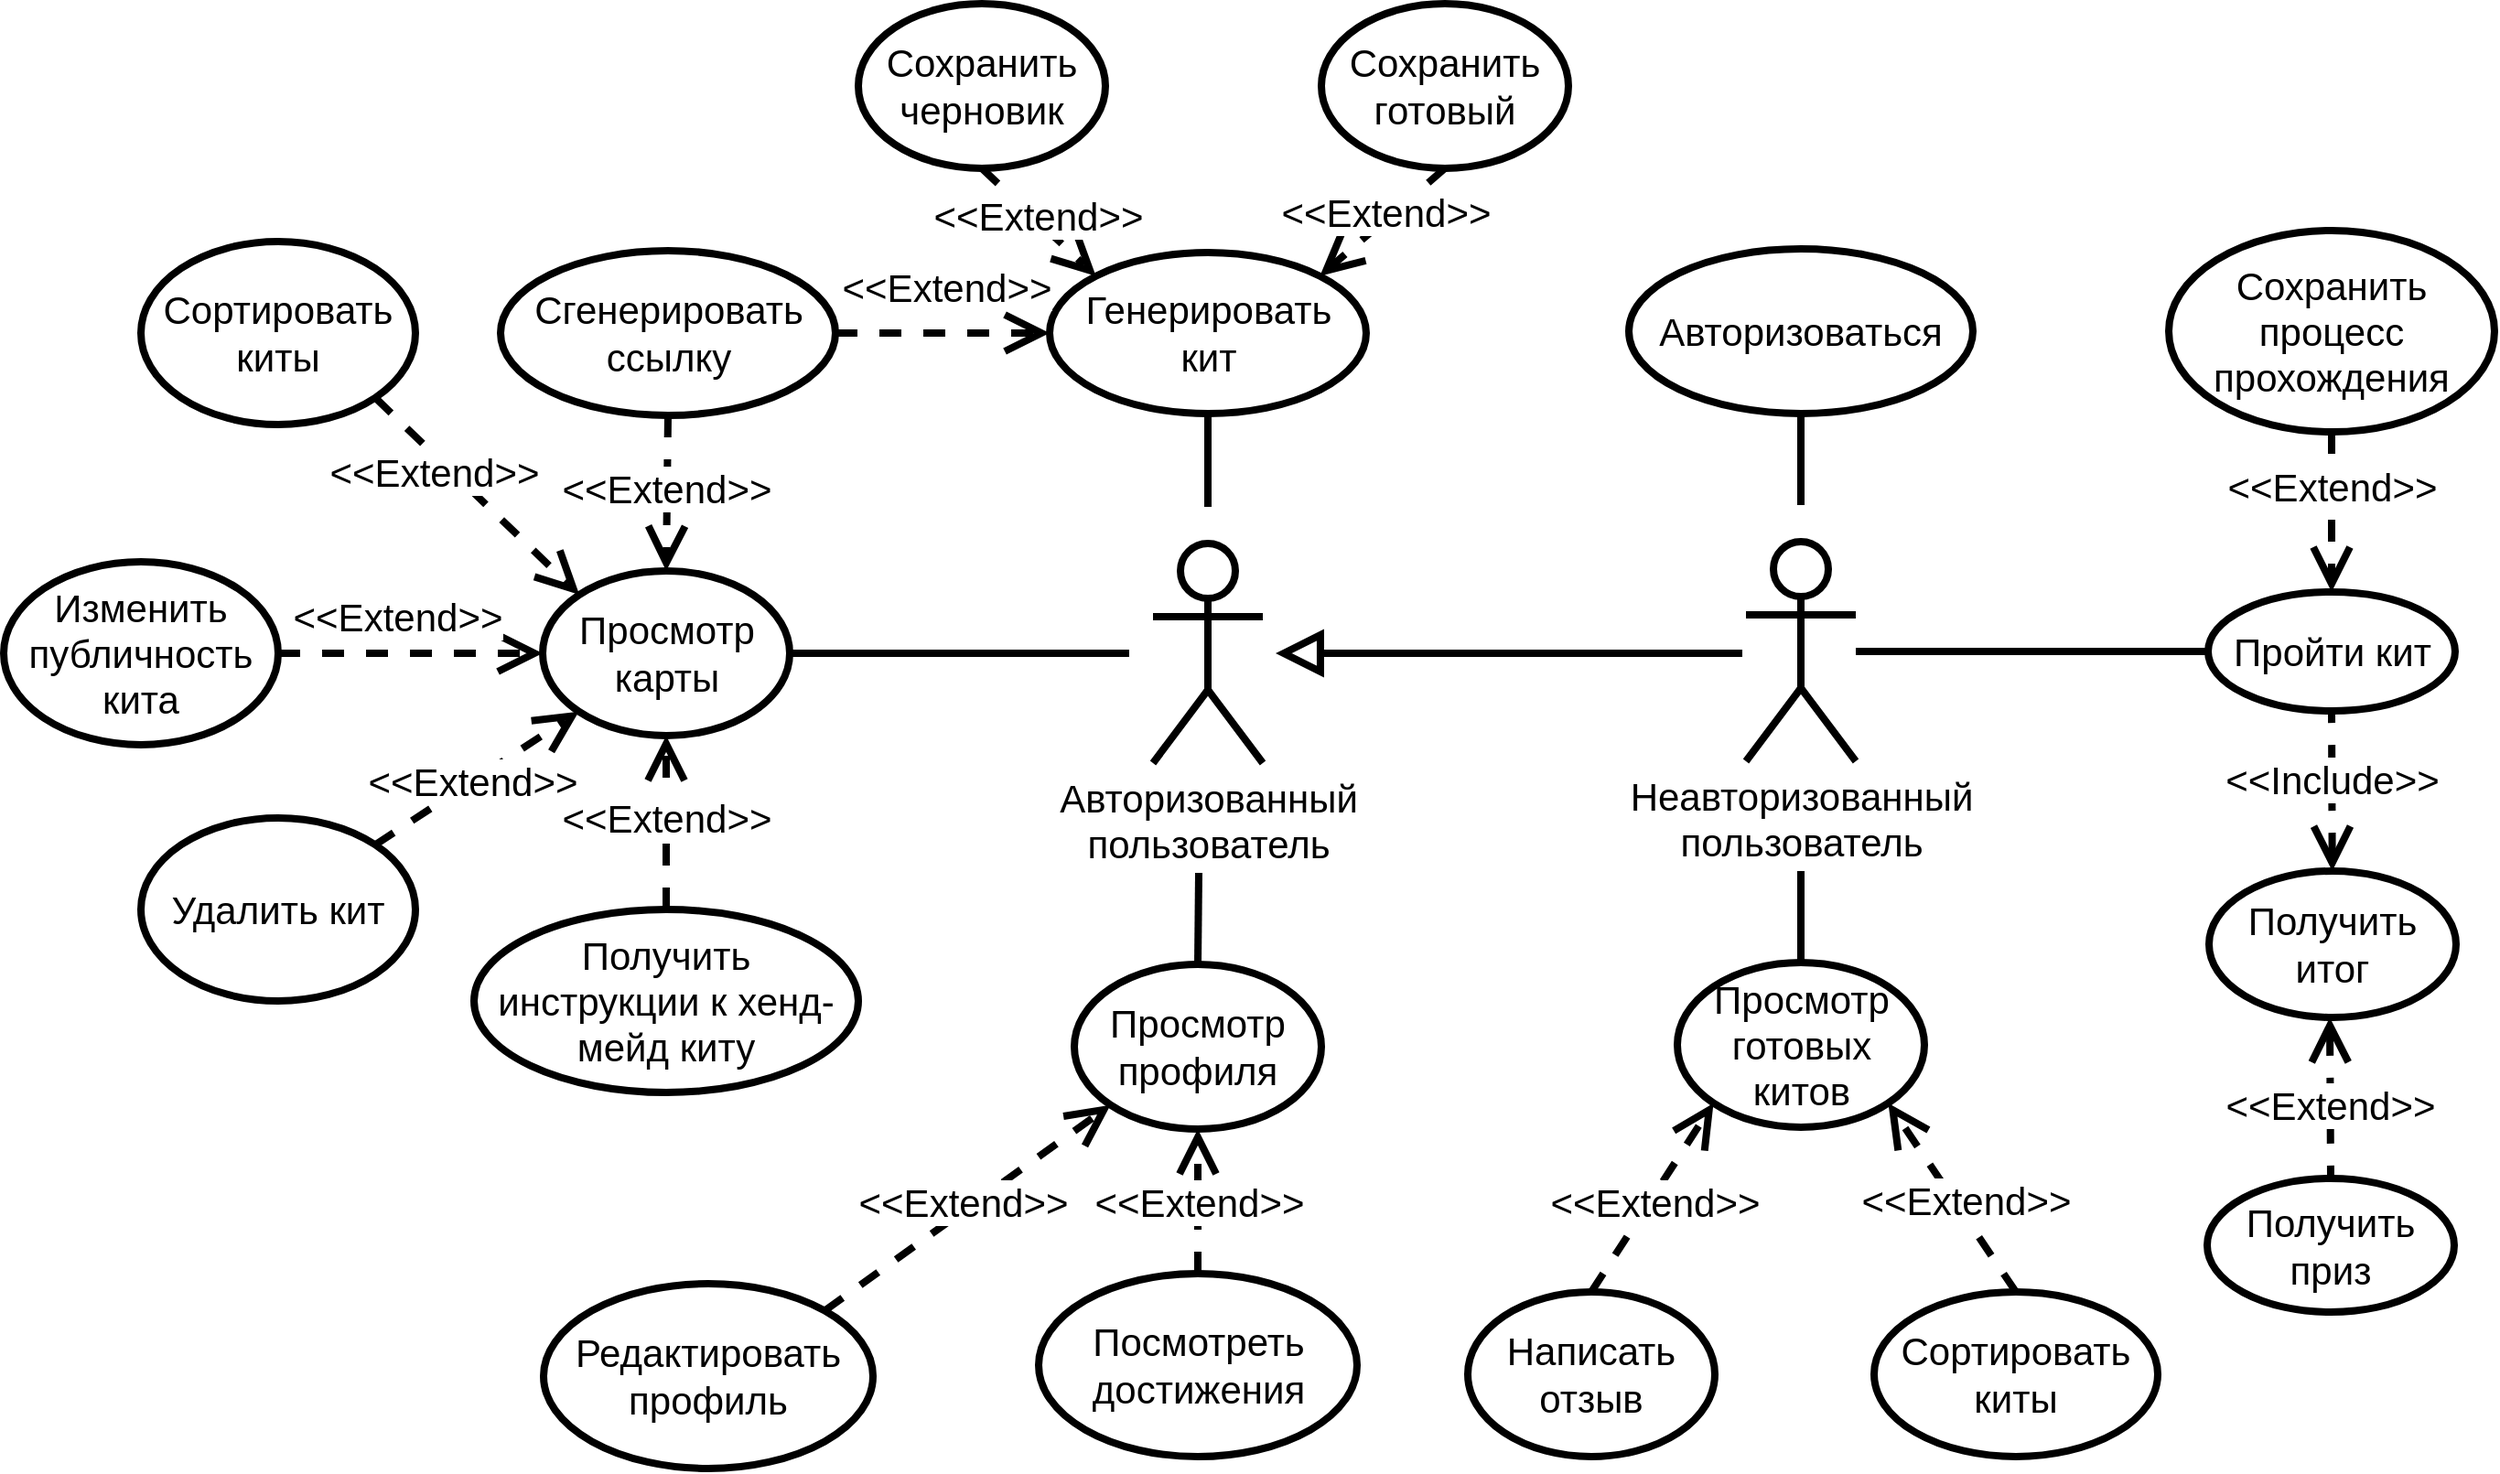 <mxfile version="12.1.5" type="google" pages="1"><diagram name="Page-1" id="e7e014a7-5840-1c2e-5031-d8a46d1fe8dd"><mxGraphModel dx="2347" dy="1483" grid="1" gridSize="10" guides="1" tooltips="1" connect="1" arrows="1" fold="1" page="1" pageScale="1" pageWidth="1169" pageHeight="826" background="#ffffff" math="0" shadow="0"><root><mxCell id="0"/><mxCell id="1" parent="0"/><mxCell id="xZolu6e1e3-dL2ziCpK9-45" value="&lt;div style=&quot;font-size: 21px;&quot;&gt;Авторизованный&lt;/div&gt;&lt;div style=&quot;font-size: 21px;&quot;&gt;пользователь&lt;br style=&quot;font-size: 21px;&quot;&gt;&lt;/div&gt;" style="shape=umlActor;verticalLabelPosition=bottom;labelBackgroundColor=#ffffff;verticalAlign=top;html=1;outlineConnect=0;fontSize=21;strokeWidth=4;shadow=0;" parent="1" vertex="1"><mxGeometry x="658" y="315" width="60" height="120" as="geometry"/></mxCell><mxCell id="xZolu6e1e3-dL2ziCpK9-48" value="&lt;div style=&quot;font-size: 21px&quot;&gt;&lt;font style=&quot;font-size: 21px&quot;&gt;Неавторизованный&lt;/font&gt;&lt;/div&gt;&lt;div style=&quot;font-size: 21px&quot;&gt;&lt;font style=&quot;font-size: 21px&quot;&gt;пользователь&lt;/font&gt;&lt;/div&gt;" style="shape=umlActor;verticalLabelPosition=bottom;labelBackgroundColor=#ffffff;verticalAlign=top;html=1;outlineConnect=0;fontSize=20;strokeWidth=4;shadow=0;" parent="1" vertex="1"><mxGeometry x="982" y="314" width="60" height="120" as="geometry"/></mxCell><mxCell id="xZolu6e1e3-dL2ziCpK9-52" value="&lt;div&gt;Генерировать&lt;/div&gt;&lt;div&gt;кит&lt;br&gt;&lt;/div&gt;" style="ellipse;whiteSpace=wrap;html=1;fontSize=21;strokeWidth=4;shadow=0;" parent="1" vertex="1"><mxGeometry x="601.5" y="156" width="173" height="88" as="geometry"/></mxCell><mxCell id="xZolu6e1e3-dL2ziCpK9-53" value="Сохранить черновик" style="ellipse;whiteSpace=wrap;html=1;fontSize=21;strokeWidth=4;shadow=0;" parent="1" vertex="1"><mxGeometry x="497" y="20" width="135" height="90" as="geometry"/></mxCell><mxCell id="xZolu6e1e3-dL2ziCpK9-54" value="Сохранить готовый" style="ellipse;whiteSpace=wrap;html=1;fontSize=21;strokeWidth=4;shadow=0;" parent="1" vertex="1"><mxGeometry x="750" y="20" width="135" height="90" as="geometry"/></mxCell><mxCell id="xZolu6e1e3-dL2ziCpK9-55" value="&lt;div&gt;Просмотр&lt;/div&gt;&lt;div&gt;готовых&lt;/div&gt;&lt;div&gt;китов&lt;/div&gt;" style="ellipse;whiteSpace=wrap;html=1;fontSize=21;strokeWidth=4;shadow=0;" parent="1" vertex="1"><mxGeometry x="944.5" y="544" width="135" height="90" as="geometry"/></mxCell><mxCell id="xZolu6e1e3-dL2ziCpK9-56" value="&lt;div&gt;Написать&lt;/div&gt;&lt;div&gt;отзыв&lt;/div&gt;" style="ellipse;whiteSpace=wrap;html=1;fontSize=21;strokeWidth=4;shadow=0;" parent="1" vertex="1"><mxGeometry x="830" y="724" width="135" height="90" as="geometry"/></mxCell><mxCell id="xZolu6e1e3-dL2ziCpK9-57" value="&lt;div&gt;Сортировать&lt;/div&gt;&lt;div&gt;киты&lt;/div&gt;" style="ellipse;whiteSpace=wrap;html=1;fontSize=21;strokeWidth=4;shadow=0;" parent="1" vertex="1"><mxGeometry x="1052" y="724" width="155" height="90" as="geometry"/></mxCell><mxCell id="xZolu6e1e3-dL2ziCpK9-58" value="Просмотр карты" style="ellipse;whiteSpace=wrap;html=1;fontSize=21;strokeWidth=4;shadow=0;" parent="1" vertex="1"><mxGeometry x="324.5" y="330" width="135" height="90" as="geometry"/></mxCell><mxCell id="xZolu6e1e3-dL2ziCpK9-60" value="&lt;div&gt;Сгенерировать&lt;/div&gt;&lt;div&gt;ссылку&lt;br&gt;&lt;/div&gt;" style="ellipse;whiteSpace=wrap;html=1;fontSize=21;strokeWidth=4;shadow=0;" parent="1" vertex="1"><mxGeometry x="301.5" y="155" width="183" height="90" as="geometry"/></mxCell><mxCell id="xZolu6e1e3-dL2ziCpK9-63" value="Пройти кит" style="ellipse;whiteSpace=wrap;html=1;fontSize=21;strokeWidth=4;shadow=0;" parent="1" vertex="1"><mxGeometry x="1234.5" y="341.5" width="135" height="65" as="geometry"/></mxCell><mxCell id="xZolu6e1e3-dL2ziCpK9-64" value="&lt;div&gt;Получить&lt;/div&gt;&lt;div&gt;итог&lt;/div&gt;" style="ellipse;whiteSpace=wrap;html=1;fontSize=21;strokeWidth=4;shadow=0;" parent="1" vertex="1"><mxGeometry x="1235" y="494" width="135" height="80" as="geometry"/></mxCell><mxCell id="xZolu6e1e3-dL2ziCpK9-65" value="&lt;div&gt;Получить&lt;/div&gt;&lt;div&gt;приз&lt;/div&gt;" style="ellipse;whiteSpace=wrap;html=1;fontSize=21;strokeWidth=4;shadow=0;" parent="1" vertex="1"><mxGeometry x="1234" y="662" width="135" height="73" as="geometry"/></mxCell><mxCell id="xZolu6e1e3-dL2ziCpK9-66" value="Просмотр профиля" style="ellipse;whiteSpace=wrap;html=1;fontSize=21;strokeWidth=4;shadow=0;" parent="1" vertex="1"><mxGeometry x="615" y="545" width="135" height="90" as="geometry"/></mxCell><mxCell id="xZolu6e1e3-dL2ziCpK9-67" value="&lt;div&gt;Редактировать&lt;/div&gt;&lt;div&gt;профиль&lt;br&gt;&lt;/div&gt;" style="ellipse;whiteSpace=wrap;html=1;fontSize=21;strokeWidth=4;shadow=0;" parent="1" vertex="1"><mxGeometry x="325" y="719.5" width="180" height="101" as="geometry"/></mxCell><mxCell id="xZolu6e1e3-dL2ziCpK9-68" value="&lt;div&gt;Посмотреть&lt;/div&gt;&lt;div&gt;достижения&lt;br&gt;&lt;/div&gt;" style="ellipse;whiteSpace=wrap;html=1;fontSize=21;strokeWidth=4;shadow=0;" parent="1" vertex="1"><mxGeometry x="595.5" y="714" width="174" height="100" as="geometry"/></mxCell><mxCell id="xZolu6e1e3-dL2ziCpK9-69" value="&lt;div&gt;Сохранить&lt;/div&gt;&lt;div&gt;процесс&lt;/div&gt;&lt;div&gt;прохождения&lt;br&gt;&lt;/div&gt;" style="ellipse;whiteSpace=wrap;html=1;fontSize=21;strokeWidth=4;shadow=0;" parent="1" vertex="1"><mxGeometry x="1213" y="144" width="178" height="110" as="geometry"/></mxCell><mxCell id="xZolu6e1e3-dL2ziCpK9-71" value="&amp;lt;&amp;lt;Extend&amp;gt;&amp;gt;" style="endArrow=open;endSize=16;endFill=0;html=1;fontSize=21;entryX=0.5;entryY=0;entryDx=0;entryDy=0;dashed=1;exitX=0.5;exitY=1;exitDx=0;exitDy=0;strokeWidth=4;shadow=0;" parent="1" source="xZolu6e1e3-dL2ziCpK9-69" target="xZolu6e1e3-dL2ziCpK9-63" edge="1"><mxGeometry x="-0.314" width="160" relative="1" as="geometry"><mxPoint x="1337" y="514" as="sourcePoint"/><mxPoint x="1488" y="595.5" as="targetPoint"/><Array as="points"/><mxPoint as="offset"/></mxGeometry></mxCell><mxCell id="xZolu6e1e3-dL2ziCpK9-72" value="&amp;lt;&amp;lt;Include&amp;gt;&amp;gt;" style="endArrow=none;endSize=16;endFill=0;html=1;fontSize=21;entryX=0.5;entryY=1;entryDx=0;entryDy=0;dashed=1;startArrow=open;startFill=0;targetPerimeterSpacing=16;startSize=16;strokeWidth=4;shadow=0;" parent="1" source="xZolu6e1e3-dL2ziCpK9-64" target="xZolu6e1e3-dL2ziCpK9-63" edge="1"><mxGeometry x="0.143" width="160" relative="1" as="geometry"><mxPoint x="928" y="855.5" as="sourcePoint"/><mxPoint x="1088" y="855.5" as="targetPoint"/><mxPoint as="offset"/></mxGeometry></mxCell><mxCell id="xZolu6e1e3-dL2ziCpK9-75" value="" style="endArrow=none;endFill=0;endSize=12;html=1;fontSize=21;entryX=0;entryY=0.5;entryDx=0;entryDy=0;strokeWidth=4;shadow=0;" parent="1" target="xZolu6e1e3-dL2ziCpK9-63" edge="1"><mxGeometry width="160" relative="1" as="geometry"><mxPoint x="1042" y="374" as="sourcePoint"/><mxPoint x="-108" y="824" as="targetPoint"/></mxGeometry></mxCell><mxCell id="xZolu6e1e3-dL2ziCpK9-81" value="" style="endArrow=none;endFill=0;endSize=12;html=1;fontSize=21;entryX=0.5;entryY=1;entryDx=0;entryDy=0;strokeWidth=4;shadow=0;" parent="1" target="xZolu6e1e3-dL2ziCpK9-52" edge="1"><mxGeometry width="160" relative="1" as="geometry"><mxPoint x="688" y="295" as="sourcePoint"/><mxPoint x="685" y="335" as="targetPoint"/></mxGeometry></mxCell><mxCell id="xZolu6e1e3-dL2ziCpK9-87" value="" style="endArrow=none;endFill=0;endSize=12;html=1;fontSize=21;entryX=1;entryY=0.5;entryDx=0;entryDy=0;strokeWidth=4;shadow=0;" parent="1" target="xZolu6e1e3-dL2ziCpK9-58" edge="1"><mxGeometry width="160" relative="1" as="geometry"><mxPoint x="645" y="375" as="sourcePoint"/><mxPoint x="715" y="365" as="targetPoint"/></mxGeometry></mxCell><mxCell id="xZolu6e1e3-dL2ziCpK9-88" value="" style="endArrow=none;endFill=0;endSize=12;html=1;fontSize=21;entryX=0.5;entryY=0;entryDx=0;entryDy=0;strokeWidth=4;shadow=0;" parent="1" target="xZolu6e1e3-dL2ziCpK9-66" edge="1"><mxGeometry width="160" relative="1" as="geometry"><mxPoint x="683" y="495" as="sourcePoint"/><mxPoint x="885" y="375" as="targetPoint"/></mxGeometry></mxCell><mxCell id="xZolu6e1e3-dL2ziCpK9-93" value="" style="endArrow=none;endFill=0;endSize=12;html=1;fontSize=21;entryX=0.5;entryY=0;entryDx=0;entryDy=0;strokeWidth=4;shadow=0;" parent="1" target="xZolu6e1e3-dL2ziCpK9-55" edge="1"><mxGeometry width="160" relative="1" as="geometry"><mxPoint x="1012" y="494" as="sourcePoint"/><mxPoint x="32" y="234" as="targetPoint"/></mxGeometry></mxCell><mxCell id="gBGFslgqCXgiV2KIhIi2-1" value="&amp;lt;&amp;lt;Extend&amp;gt;&amp;gt;" style="endArrow=none;endSize=16;endFill=0;html=1;fontSize=21;entryX=0.5;entryY=0;entryDx=0;entryDy=0;dashed=1;startArrow=open;startFill=0;targetPerimeterSpacing=16;startSize=16;exitX=0.5;exitY=0;exitDx=0;exitDy=0;strokeWidth=4;shadow=0;" parent="1" edge="1" target="xZolu6e1e3-dL2ziCpK9-65"><mxGeometry x="0.086" width="160" relative="1" as="geometry"><mxPoint x="1301" y="574" as="sourcePoint"/><mxPoint x="1301" y="644" as="targetPoint"/><mxPoint as="offset"/></mxGeometry></mxCell><mxCell id="jJrh3AWj6_vjelOFuUp--1" value="&amp;lt;&amp;lt;Extend&amp;gt;&amp;gt;" style="endArrow=open;endSize=16;endFill=0;html=1;fontSize=21;entryX=1;entryY=1;entryDx=0;entryDy=0;dashed=1;exitX=0.5;exitY=0;exitDx=0;exitDy=0;strokeWidth=4;shadow=0;" edge="1" parent="1" source="xZolu6e1e3-dL2ziCpK9-57" target="xZolu6e1e3-dL2ziCpK9-55"><mxGeometry x="-0.087" y="-5" width="160" relative="1" as="geometry"><mxPoint x="1122" y="662" as="sourcePoint"/><mxPoint x="1122" y="749.5" as="targetPoint"/><Array as="points"/><mxPoint as="offset"/></mxGeometry></mxCell><mxCell id="jJrh3AWj6_vjelOFuUp--2" value="&amp;lt;&amp;lt;Extend&amp;gt;&amp;gt;" style="endArrow=open;endSize=16;endFill=0;html=1;fontSize=21;entryX=0;entryY=1;entryDx=0;entryDy=0;dashed=1;exitX=0.5;exitY=0;exitDx=0;exitDy=0;strokeWidth=4;shadow=0;" edge="1" parent="1" source="xZolu6e1e3-dL2ziCpK9-56" target="xZolu6e1e3-dL2ziCpK9-55"><mxGeometry x="-0.012" y="-2" width="160" relative="1" as="geometry"><mxPoint x="1084.564" y="747.259" as="sourcePoint"/><mxPoint x="1069.932" y="630.684" as="targetPoint"/><Array as="points"/><mxPoint y="1" as="offset"/></mxGeometry></mxCell><mxCell id="jJrh3AWj6_vjelOFuUp--4" value="&amp;lt;&amp;lt;Extend&amp;gt;&amp;gt;" style="endArrow=open;endSize=16;endFill=0;html=1;fontSize=21;entryX=0;entryY=1;entryDx=0;entryDy=0;dashed=1;exitX=1;exitY=0;exitDx=0;exitDy=0;strokeWidth=4;shadow=0;" edge="1" parent="1" source="xZolu6e1e3-dL2ziCpK9-67" target="xZolu6e1e3-dL2ziCpK9-66"><mxGeometry x="0.004" y="3" width="160" relative="1" as="geometry"><mxPoint x="998.484" y="748.351" as="sourcePoint"/><mxPoint x="1017.016" y="631.649" as="targetPoint"/><Array as="points"/><mxPoint x="-1" as="offset"/></mxGeometry></mxCell><mxCell id="jJrh3AWj6_vjelOFuUp--5" value="&amp;lt;&amp;lt;Extend&amp;gt;&amp;gt;" style="endArrow=open;endSize=16;endFill=0;html=1;fontSize=21;entryX=0.5;entryY=1;entryDx=0;entryDy=0;dashed=1;exitX=0.5;exitY=0;exitDx=0;exitDy=0;strokeWidth=4;shadow=0;" edge="1" parent="1" source="xZolu6e1e3-dL2ziCpK9-68" target="xZolu6e1e3-dL2ziCpK9-66"><mxGeometry x="-0.013" width="160" relative="1" as="geometry"><mxPoint x="1008.484" y="758.351" as="sourcePoint"/><mxPoint x="1027.016" y="641.649" as="targetPoint"/><Array as="points"/><mxPoint as="offset"/></mxGeometry></mxCell><mxCell id="jJrh3AWj6_vjelOFuUp--6" value="Авторизоваться" style="ellipse;whiteSpace=wrap;html=1;fontSize=21;strokeWidth=4;shadow=0;" vertex="1" parent="1"><mxGeometry x="918" y="154" width="188" height="90" as="geometry"/></mxCell><mxCell id="jJrh3AWj6_vjelOFuUp--7" value="" style="endArrow=none;endFill=0;endSize=12;html=1;fontSize=21;exitX=0.5;exitY=1;exitDx=0;exitDy=0;strokeWidth=4;shadow=0;" edge="1" parent="1" source="jJrh3AWj6_vjelOFuUp--6"><mxGeometry width="160" relative="1" as="geometry"><mxPoint x="1022" y="504.0" as="sourcePoint"/><mxPoint x="1012" y="294" as="targetPoint"/></mxGeometry></mxCell><mxCell id="jJrh3AWj6_vjelOFuUp--8" value="&amp;lt;&amp;lt;Extend&amp;gt;&amp;gt;" style="endArrow=open;endSize=16;endFill=0;html=1;fontSize=21;entryX=0;entryY=0;entryDx=0;entryDy=0;dashed=1;exitX=0.5;exitY=1;exitDx=0;exitDy=0;strokeWidth=4;shadow=0;" edge="1" parent="1" source="xZolu6e1e3-dL2ziCpK9-53" target="xZolu6e1e3-dL2ziCpK9-52"><mxGeometry x="-0.087" y="3" width="160" relative="1" as="geometry"><mxPoint x="488.955" y="744.469" as="sourcePoint"/><mxPoint x="644.516" y="631.649" as="targetPoint"/><Array as="points"/><mxPoint y="1" as="offset"/></mxGeometry></mxCell><mxCell id="jJrh3AWj6_vjelOFuUp--9" value="&amp;lt;&amp;lt;Extend&amp;gt;&amp;gt;" style="endArrow=open;endSize=16;endFill=0;html=1;fontSize=21;entryX=1;entryY=0;entryDx=0;entryDy=0;dashed=1;exitX=0.5;exitY=1;exitDx=0;exitDy=0;strokeWidth=4;shadow=0;" edge="1" parent="1" source="xZolu6e1e3-dL2ziCpK9-54" target="xZolu6e1e3-dL2ziCpK9-52"><mxGeometry x="-0.09" y="-3" width="160" relative="1" as="geometry"><mxPoint x="557.5" y="120" as="sourcePoint"/><mxPoint x="636.312" y="179.156" as="targetPoint"/><Array as="points"/><mxPoint x="1" as="offset"/></mxGeometry></mxCell><mxCell id="jJrh3AWj6_vjelOFuUp--10" value="&amp;lt;&amp;lt;Extend&amp;gt;&amp;gt;" style="endArrow=open;endSize=16;endFill=0;html=1;fontSize=21;entryX=0.5;entryY=0;entryDx=0;entryDy=0;dashed=1;exitX=0.5;exitY=1;exitDx=0;exitDy=0;strokeWidth=4;shadow=0;" edge="1" parent="1" source="xZolu6e1e3-dL2ziCpK9-60" target="xZolu6e1e3-dL2ziCpK9-58"><mxGeometry x="-0.059" y="-1" width="160" relative="1" as="geometry"><mxPoint x="527.5" y="120" as="sourcePoint"/><mxPoint x="606.312" y="179.156" as="targetPoint"/><Array as="points"/><mxPoint as="offset"/></mxGeometry></mxCell><mxCell id="jJrh3AWj6_vjelOFuUp--12" value="" style="endArrow=block;endFill=0;endSize=16;html=1;fontSize=21;strokeWidth=4;shadow=0;" edge="1" parent="1"><mxGeometry width="160" relative="1" as="geometry"><mxPoint x="980" y="375" as="sourcePoint"/><mxPoint x="725" y="375" as="targetPoint"/></mxGeometry></mxCell><mxCell id="jJrh3AWj6_vjelOFuUp--13" value="&amp;lt;&amp;lt;Extend&amp;gt;&amp;gt;" style="endArrow=open;endSize=16;endFill=0;html=1;fontSize=21;entryX=0;entryY=0.5;entryDx=0;entryDy=0;dashed=1;exitX=1;exitY=0.5;exitDx=0;exitDy=0;strokeWidth=4;shadow=0;" edge="1" parent="1" source="xZolu6e1e3-dL2ziCpK9-60" target="xZolu6e1e3-dL2ziCpK9-52"><mxGeometry x="0.034" y="25" width="160" relative="1" as="geometry"><mxPoint x="557.5" y="120" as="sourcePoint"/><mxPoint x="636.312" y="179.156" as="targetPoint"/><Array as="points"/><mxPoint as="offset"/></mxGeometry></mxCell><mxCell id="jJrh3AWj6_vjelOFuUp--14" value="Изменить публичность кита" style="ellipse;whiteSpace=wrap;html=1;fontSize=21;strokeWidth=4;shadow=0;" vertex="1" parent="1"><mxGeometry x="30" y="325" width="150" height="100" as="geometry"/></mxCell><mxCell id="jJrh3AWj6_vjelOFuUp--15" value="&amp;lt;&amp;lt;Extend&amp;gt;&amp;gt;" style="endArrow=open;endSize=16;endFill=0;html=1;fontSize=21;entryX=0;entryY=0.5;entryDx=0;entryDy=0;dashed=1;exitX=1;exitY=0.5;exitDx=0;exitDy=0;strokeWidth=4;shadow=0;" edge="1" parent="1" source="jJrh3AWj6_vjelOFuUp--14" target="xZolu6e1e3-dL2ziCpK9-58"><mxGeometry x="-0.1" y="20" width="160" relative="1" as="geometry"><mxPoint x="494.5" y="303.5" as="sourcePoint"/><mxPoint x="301.568" y="516.483" as="targetPoint"/><Array as="points"/><mxPoint as="offset"/></mxGeometry></mxCell><mxCell id="jJrh3AWj6_vjelOFuUp--23" value="Получить инструкции к хенд-мейд киту" style="ellipse;whiteSpace=wrap;html=1;fontSize=21;strokeWidth=4;shadow=0;" vertex="1" parent="1"><mxGeometry x="287" y="515" width="210" height="100" as="geometry"/></mxCell><mxCell id="jJrh3AWj6_vjelOFuUp--24" value="&amp;lt;&amp;lt;Extend&amp;gt;&amp;gt;" style="endArrow=open;endSize=16;endFill=0;html=1;fontSize=21;entryX=0.5;entryY=1;entryDx=0;entryDy=0;dashed=1;exitX=0.5;exitY=0;exitDx=0;exitDy=0;strokeWidth=4;shadow=0;" edge="1" parent="1" source="jJrh3AWj6_vjelOFuUp--23" target="xZolu6e1e3-dL2ziCpK9-58"><mxGeometry x="0.053" width="160" relative="1" as="geometry"><mxPoint x="190" y="385" as="sourcePoint"/><mxPoint x="334.5" y="385" as="targetPoint"/><Array as="points"/><mxPoint as="offset"/></mxGeometry></mxCell><mxCell id="jJrh3AWj6_vjelOFuUp--25" value="&lt;div&gt;Сортировать&lt;/div&gt;&lt;div&gt;киты&lt;/div&gt;" style="ellipse;whiteSpace=wrap;html=1;fontSize=21;strokeWidth=4;shadow=0;" vertex="1" parent="1"><mxGeometry x="105" y="150" width="150" height="100" as="geometry"/></mxCell><mxCell id="jJrh3AWj6_vjelOFuUp--26" value="&amp;lt;&amp;lt;Extend&amp;gt;&amp;gt;" style="endArrow=open;endSize=16;endFill=0;html=1;fontSize=21;entryX=0;entryY=0;entryDx=0;entryDy=0;dashed=1;exitX=1;exitY=1;exitDx=0;exitDy=0;strokeWidth=4;shadow=0;" edge="1" parent="1" source="jJrh3AWj6_vjelOFuUp--25"><mxGeometry x="-0.348" y="-6" width="160" relative="1" as="geometry"><mxPoint x="537.5" y="130" as="sourcePoint"/><mxPoint x="344.568" y="342.983" as="targetPoint"/><Array as="points"/><mxPoint y="1" as="offset"/></mxGeometry></mxCell><mxCell id="jJrh3AWj6_vjelOFuUp--27" value="Удалить кит" style="ellipse;whiteSpace=wrap;html=1;fontSize=21;strokeWidth=4;shadow=0;" vertex="1" parent="1"><mxGeometry x="105" y="465" width="150" height="100" as="geometry"/></mxCell><mxCell id="jJrh3AWj6_vjelOFuUp--28" value="&amp;lt;&amp;lt;Extend&amp;gt;&amp;gt;" style="endArrow=open;endSize=16;endFill=0;html=1;fontSize=21;entryX=0;entryY=1;entryDx=0;entryDy=0;dashed=1;exitX=1;exitY=0;exitDx=0;exitDy=0;strokeWidth=4;shadow=0;" edge="1" parent="1" source="jJrh3AWj6_vjelOFuUp--27" target="xZolu6e1e3-dL2ziCpK9-58"><mxGeometry x="-0.061" y="1" width="160" relative="1" as="geometry"><mxPoint x="537.5" y="448.5" as="sourcePoint"/><mxPoint x="344.568" y="661.483" as="targetPoint"/><Array as="points"/><mxPoint x="1" as="offset"/></mxGeometry></mxCell></root></mxGraphModel></diagram></mxfile>